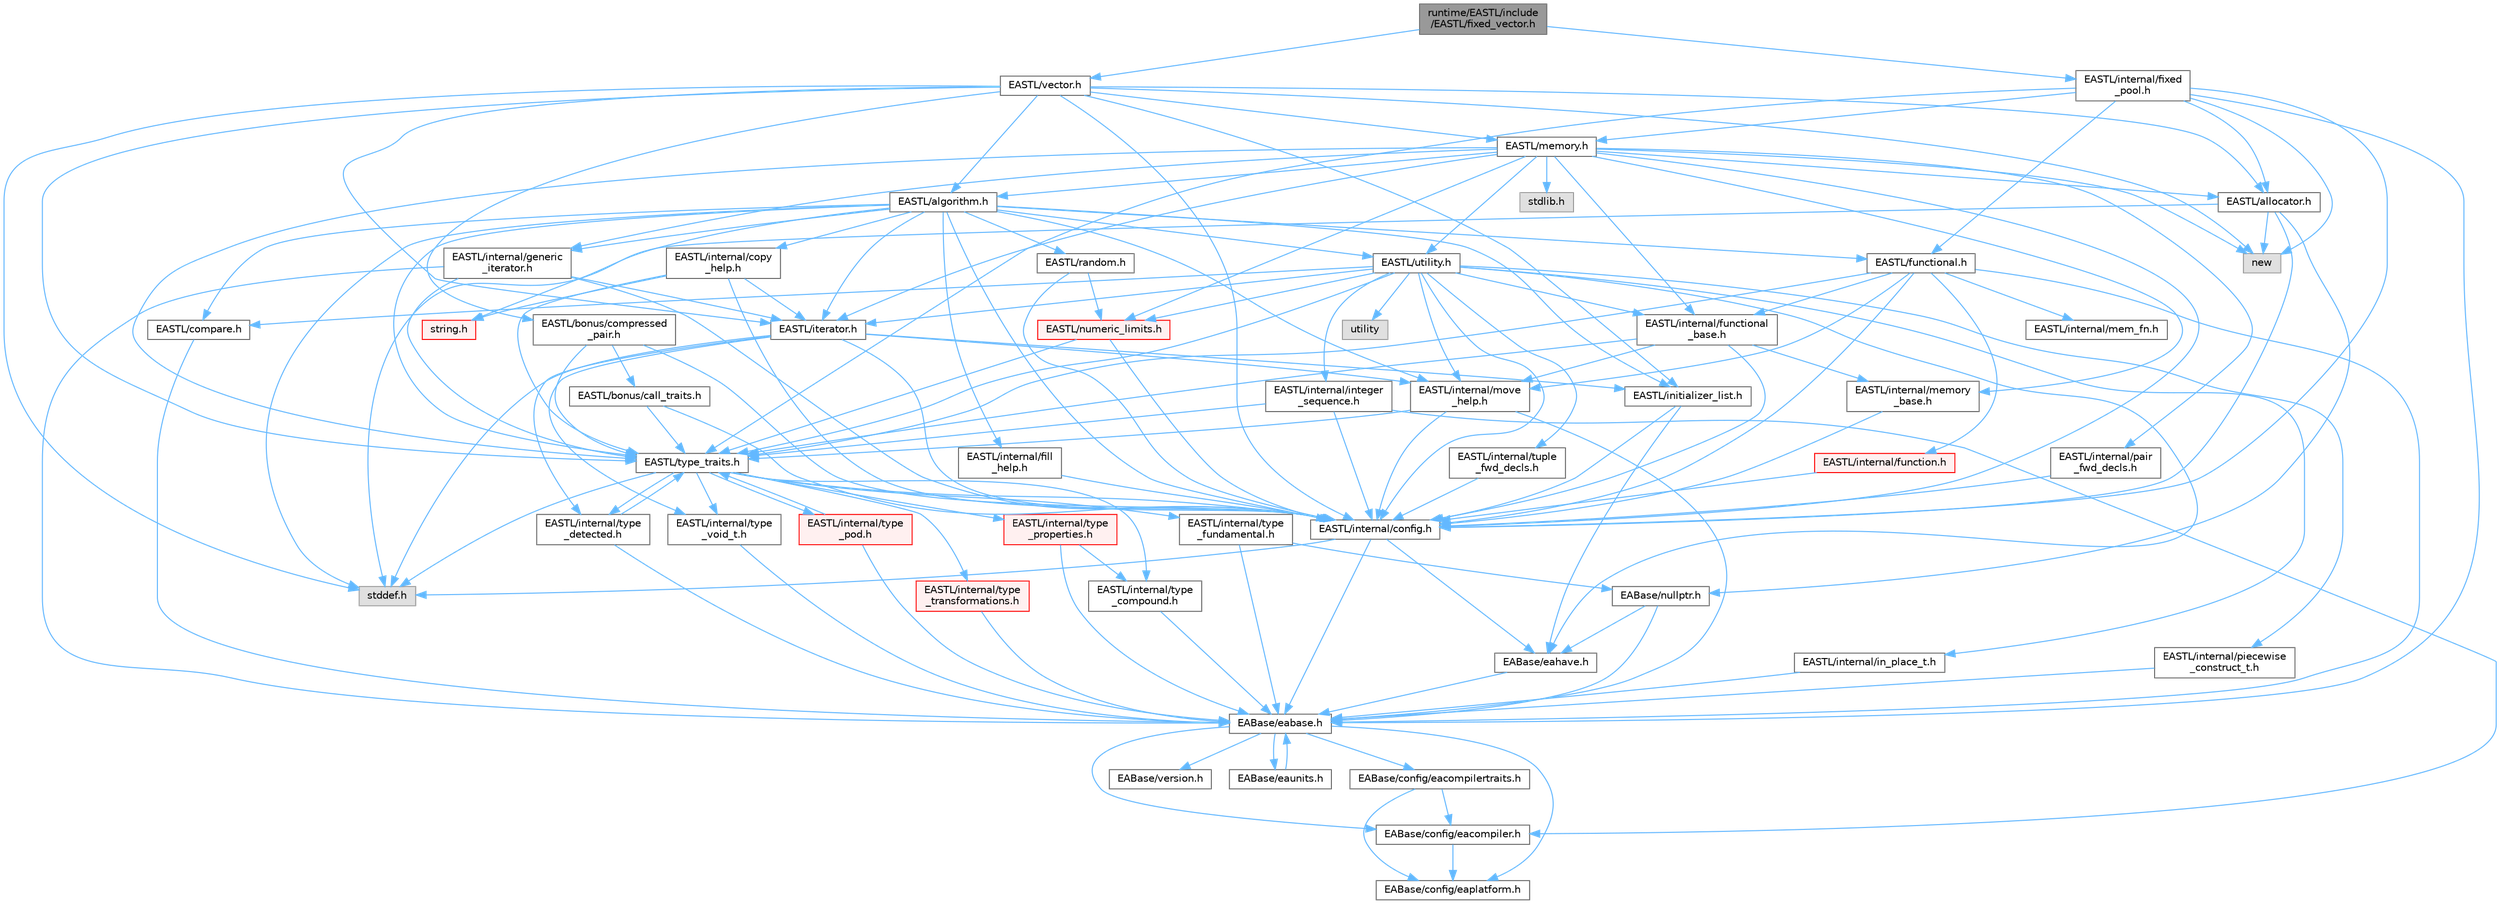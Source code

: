 digraph "runtime/EASTL/include/EASTL/fixed_vector.h"
{
 // LATEX_PDF_SIZE
  bgcolor="transparent";
  edge [fontname=Helvetica,fontsize=10,labelfontname=Helvetica,labelfontsize=10];
  node [fontname=Helvetica,fontsize=10,shape=box,height=0.2,width=0.4];
  Node1 [id="Node000001",label="runtime/EASTL/include\l/EASTL/fixed_vector.h",height=0.2,width=0.4,color="gray40", fillcolor="grey60", style="filled", fontcolor="black",tooltip=" "];
  Node1 -> Node2 [id="edge1_Node000001_Node000002",color="steelblue1",style="solid",tooltip=" "];
  Node2 [id="Node000002",label="EASTL/vector.h",height=0.2,width=0.4,color="grey40", fillcolor="white", style="filled",URL="$_e_a_s_t_l_2include_2_e_a_s_t_l_2vector_8h.html",tooltip=" "];
  Node2 -> Node3 [id="edge2_Node000002_Node000003",color="steelblue1",style="solid",tooltip=" "];
  Node3 [id="Node000003",label="EASTL/algorithm.h",height=0.2,width=0.4,color="grey40", fillcolor="white", style="filled",URL="$_e_a_s_t_l_2include_2_e_a_s_t_l_2algorithm_8h.html",tooltip=" "];
  Node3 -> Node4 [id="edge3_Node000003_Node000004",color="steelblue1",style="solid",tooltip=" "];
  Node4 [id="Node000004",label="EASTL/internal/config.h",height=0.2,width=0.4,color="grey40", fillcolor="white", style="filled",URL="$config_8h.html",tooltip=" "];
  Node4 -> Node5 [id="edge4_Node000004_Node000005",color="steelblue1",style="solid",tooltip=" "];
  Node5 [id="Node000005",label="EABase/eabase.h",height=0.2,width=0.4,color="grey40", fillcolor="white", style="filled",URL="$eabase_8h.html",tooltip=" "];
  Node5 -> Node6 [id="edge5_Node000005_Node000006",color="steelblue1",style="solid",tooltip=" "];
  Node6 [id="Node000006",label="EABase/config/eacompiler.h",height=0.2,width=0.4,color="grey40", fillcolor="white", style="filled",URL="$eacompiler_8h.html",tooltip=" "];
  Node6 -> Node7 [id="edge6_Node000006_Node000007",color="steelblue1",style="solid",tooltip=" "];
  Node7 [id="Node000007",label="EABase/config/eaplatform.h",height=0.2,width=0.4,color="grey40", fillcolor="white", style="filled",URL="$eaplatform_8h.html",tooltip=" "];
  Node5 -> Node8 [id="edge7_Node000005_Node000008",color="steelblue1",style="solid",tooltip=" "];
  Node8 [id="Node000008",label="EABase/config/eacompilertraits.h",height=0.2,width=0.4,color="grey40", fillcolor="white", style="filled",URL="$eacompilertraits_8h.html",tooltip=" "];
  Node8 -> Node7 [id="edge8_Node000008_Node000007",color="steelblue1",style="solid",tooltip=" "];
  Node8 -> Node6 [id="edge9_Node000008_Node000006",color="steelblue1",style="solid",tooltip=" "];
  Node5 -> Node7 [id="edge10_Node000005_Node000007",color="steelblue1",style="solid",tooltip=" "];
  Node5 -> Node9 [id="edge11_Node000005_Node000009",color="steelblue1",style="solid",tooltip=" "];
  Node9 [id="Node000009",label="EABase/version.h",height=0.2,width=0.4,color="grey40", fillcolor="white", style="filled",URL="$_e_a_s_t_l_2packages_2_e_a_base_2include_2_common_2_e_a_base_2version_8h.html",tooltip=" "];
  Node5 -> Node10 [id="edge12_Node000005_Node000010",color="steelblue1",style="solid",tooltip=" "];
  Node10 [id="Node000010",label="EABase/eaunits.h",height=0.2,width=0.4,color="grey40", fillcolor="white", style="filled",URL="$eaunits_8h.html",tooltip=" "];
  Node10 -> Node5 [id="edge13_Node000010_Node000005",color="steelblue1",style="solid",tooltip=" "];
  Node4 -> Node11 [id="edge14_Node000004_Node000011",color="steelblue1",style="solid",tooltip=" "];
  Node11 [id="Node000011",label="EABase/eahave.h",height=0.2,width=0.4,color="grey40", fillcolor="white", style="filled",URL="$eahave_8h.html",tooltip=" "];
  Node11 -> Node5 [id="edge15_Node000011_Node000005",color="steelblue1",style="solid",tooltip=" "];
  Node4 -> Node12 [id="edge16_Node000004_Node000012",color="steelblue1",style="solid",tooltip=" "];
  Node12 [id="Node000012",label="stddef.h",height=0.2,width=0.4,color="grey60", fillcolor="#E0E0E0", style="filled",tooltip=" "];
  Node3 -> Node13 [id="edge17_Node000003_Node000013",color="steelblue1",style="solid",tooltip=" "];
  Node13 [id="Node000013",label="EASTL/type_traits.h",height=0.2,width=0.4,color="grey40", fillcolor="white", style="filled",URL="$_e_a_s_t_l_2include_2_e_a_s_t_l_2type__traits_8h.html",tooltip=" "];
  Node13 -> Node4 [id="edge18_Node000013_Node000004",color="steelblue1",style="solid",tooltip=" "];
  Node13 -> Node12 [id="edge19_Node000013_Node000012",color="steelblue1",style="solid",tooltip=" "];
  Node13 -> Node14 [id="edge20_Node000013_Node000014",color="steelblue1",style="solid",tooltip=" "];
  Node14 [id="Node000014",label="EASTL/internal/type\l_fundamental.h",height=0.2,width=0.4,color="grey40", fillcolor="white", style="filled",URL="$type__fundamental_8h.html",tooltip=" "];
  Node14 -> Node5 [id="edge21_Node000014_Node000005",color="steelblue1",style="solid",tooltip=" "];
  Node14 -> Node15 [id="edge22_Node000014_Node000015",color="steelblue1",style="solid",tooltip=" "];
  Node15 [id="Node000015",label="EABase/nullptr.h",height=0.2,width=0.4,color="grey40", fillcolor="white", style="filled",URL="$nullptr_8h.html",tooltip=" "];
  Node15 -> Node5 [id="edge23_Node000015_Node000005",color="steelblue1",style="solid",tooltip=" "];
  Node15 -> Node11 [id="edge24_Node000015_Node000011",color="steelblue1",style="solid",tooltip=" "];
  Node13 -> Node16 [id="edge25_Node000013_Node000016",color="steelblue1",style="solid",tooltip=" "];
  Node16 [id="Node000016",label="EASTL/internal/type\l_transformations.h",height=0.2,width=0.4,color="red", fillcolor="#FFF0F0", style="filled",URL="$type__transformations_8h.html",tooltip=" "];
  Node16 -> Node5 [id="edge26_Node000016_Node000005",color="steelblue1",style="solid",tooltip=" "];
  Node13 -> Node18 [id="edge27_Node000013_Node000018",color="steelblue1",style="solid",tooltip=" "];
  Node18 [id="Node000018",label="EASTL/internal/type\l_void_t.h",height=0.2,width=0.4,color="grey40", fillcolor="white", style="filled",URL="$type__void__t_8h.html",tooltip=" "];
  Node18 -> Node5 [id="edge28_Node000018_Node000005",color="steelblue1",style="solid",tooltip=" "];
  Node13 -> Node19 [id="edge29_Node000013_Node000019",color="steelblue1",style="solid",tooltip=" "];
  Node19 [id="Node000019",label="EASTL/internal/type\l_properties.h",height=0.2,width=0.4,color="red", fillcolor="#FFF0F0", style="filled",URL="$type__properties_8h.html",tooltip=" "];
  Node19 -> Node5 [id="edge30_Node000019_Node000005",color="steelblue1",style="solid",tooltip=" "];
  Node19 -> Node20 [id="edge31_Node000019_Node000020",color="steelblue1",style="solid",tooltip=" "];
  Node20 [id="Node000020",label="EASTL/internal/type\l_compound.h",height=0.2,width=0.4,color="grey40", fillcolor="white", style="filled",URL="$type__compound_8h.html",tooltip=" "];
  Node20 -> Node5 [id="edge32_Node000020_Node000005",color="steelblue1",style="solid",tooltip=" "];
  Node13 -> Node20 [id="edge33_Node000013_Node000020",color="steelblue1",style="solid",tooltip=" "];
  Node13 -> Node21 [id="edge34_Node000013_Node000021",color="steelblue1",style="solid",tooltip=" "];
  Node21 [id="Node000021",label="EASTL/internal/type\l_pod.h",height=0.2,width=0.4,color="red", fillcolor="#FFF0F0", style="filled",URL="$type__pod_8h.html",tooltip=" "];
  Node21 -> Node5 [id="edge35_Node000021_Node000005",color="steelblue1",style="solid",tooltip=" "];
  Node21 -> Node13 [id="edge36_Node000021_Node000013",color="steelblue1",style="solid",tooltip=" "];
  Node13 -> Node22 [id="edge37_Node000013_Node000022",color="steelblue1",style="solid",tooltip=" "];
  Node22 [id="Node000022",label="EASTL/internal/type\l_detected.h",height=0.2,width=0.4,color="grey40", fillcolor="white", style="filled",URL="$type__detected_8h.html",tooltip=" "];
  Node22 -> Node5 [id="edge38_Node000022_Node000005",color="steelblue1",style="solid",tooltip=" "];
  Node22 -> Node13 [id="edge39_Node000022_Node000013",color="steelblue1",style="solid",tooltip=" "];
  Node3 -> Node23 [id="edge40_Node000003_Node000023",color="steelblue1",style="solid",tooltip=" "];
  Node23 [id="Node000023",label="EASTL/internal/move\l_help.h",height=0.2,width=0.4,color="grey40", fillcolor="white", style="filled",URL="$move__help_8h.html",tooltip=" "];
  Node23 -> Node5 [id="edge41_Node000023_Node000005",color="steelblue1",style="solid",tooltip=" "];
  Node23 -> Node4 [id="edge42_Node000023_Node000004",color="steelblue1",style="solid",tooltip=" "];
  Node23 -> Node13 [id="edge43_Node000023_Node000013",color="steelblue1",style="solid",tooltip=" "];
  Node3 -> Node24 [id="edge44_Node000003_Node000024",color="steelblue1",style="solid",tooltip=" "];
  Node24 [id="Node000024",label="EASTL/internal/copy\l_help.h",height=0.2,width=0.4,color="grey40", fillcolor="white", style="filled",URL="$copy__help_8h.html",tooltip=" "];
  Node24 -> Node4 [id="edge45_Node000024_Node000004",color="steelblue1",style="solid",tooltip=" "];
  Node24 -> Node13 [id="edge46_Node000024_Node000013",color="steelblue1",style="solid",tooltip=" "];
  Node24 -> Node25 [id="edge47_Node000024_Node000025",color="steelblue1",style="solid",tooltip=" "];
  Node25 [id="Node000025",label="EASTL/iterator.h",height=0.2,width=0.4,color="grey40", fillcolor="white", style="filled",URL="$_e_a_s_t_l_2include_2_e_a_s_t_l_2iterator_8h.html",tooltip=" "];
  Node25 -> Node4 [id="edge48_Node000025_Node000004",color="steelblue1",style="solid",tooltip=" "];
  Node25 -> Node23 [id="edge49_Node000025_Node000023",color="steelblue1",style="solid",tooltip=" "];
  Node25 -> Node22 [id="edge50_Node000025_Node000022",color="steelblue1",style="solid",tooltip=" "];
  Node25 -> Node18 [id="edge51_Node000025_Node000018",color="steelblue1",style="solid",tooltip=" "];
  Node25 -> Node26 [id="edge52_Node000025_Node000026",color="steelblue1",style="solid",tooltip=" "];
  Node26 [id="Node000026",label="EASTL/initializer_list.h",height=0.2,width=0.4,color="grey40", fillcolor="white", style="filled",URL="$initializer__list_8h.html",tooltip=" "];
  Node26 -> Node4 [id="edge53_Node000026_Node000004",color="steelblue1",style="solid",tooltip=" "];
  Node26 -> Node11 [id="edge54_Node000026_Node000011",color="steelblue1",style="solid",tooltip=" "];
  Node25 -> Node12 [id="edge55_Node000025_Node000012",color="steelblue1",style="solid",tooltip=" "];
  Node24 -> Node27 [id="edge56_Node000024_Node000027",color="steelblue1",style="solid",tooltip=" "];
  Node27 [id="Node000027",label="string.h",height=0.2,width=0.4,color="red", fillcolor="#FFF0F0", style="filled",URL="$string_8h.html",tooltip=" "];
  Node3 -> Node150 [id="edge57_Node000003_Node000150",color="steelblue1",style="solid",tooltip=" "];
  Node150 [id="Node000150",label="EASTL/internal/fill\l_help.h",height=0.2,width=0.4,color="grey40", fillcolor="white", style="filled",URL="$fill__help_8h.html",tooltip=" "];
  Node150 -> Node4 [id="edge58_Node000150_Node000004",color="steelblue1",style="solid",tooltip=" "];
  Node3 -> Node26 [id="edge59_Node000003_Node000026",color="steelblue1",style="solid",tooltip=" "];
  Node3 -> Node25 [id="edge60_Node000003_Node000025",color="steelblue1",style="solid",tooltip=" "];
  Node3 -> Node60 [id="edge61_Node000003_Node000060",color="steelblue1",style="solid",tooltip=" "];
  Node60 [id="Node000060",label="EASTL/functional.h",height=0.2,width=0.4,color="grey40", fillcolor="white", style="filled",URL="$_e_a_s_t_l_2include_2_e_a_s_t_l_2functional_8h.html",tooltip=" "];
  Node60 -> Node5 [id="edge62_Node000060_Node000005",color="steelblue1",style="solid",tooltip=" "];
  Node60 -> Node4 [id="edge63_Node000060_Node000004",color="steelblue1",style="solid",tooltip=" "];
  Node60 -> Node23 [id="edge64_Node000060_Node000023",color="steelblue1",style="solid",tooltip=" "];
  Node60 -> Node13 [id="edge65_Node000060_Node000013",color="steelblue1",style="solid",tooltip=" "];
  Node60 -> Node41 [id="edge66_Node000060_Node000041",color="steelblue1",style="solid",tooltip=" "];
  Node41 [id="Node000041",label="EASTL/internal/functional\l_base.h",height=0.2,width=0.4,color="grey40", fillcolor="white", style="filled",URL="$functional__base_8h.html",tooltip=" "];
  Node41 -> Node4 [id="edge67_Node000041_Node000004",color="steelblue1",style="solid",tooltip=" "];
  Node41 -> Node37 [id="edge68_Node000041_Node000037",color="steelblue1",style="solid",tooltip=" "];
  Node37 [id="Node000037",label="EASTL/internal/memory\l_base.h",height=0.2,width=0.4,color="grey40", fillcolor="white", style="filled",URL="$memory__base_8h.html",tooltip=" "];
  Node37 -> Node4 [id="edge69_Node000037_Node000004",color="steelblue1",style="solid",tooltip=" "];
  Node41 -> Node23 [id="edge70_Node000041_Node000023",color="steelblue1",style="solid",tooltip=" "];
  Node41 -> Node13 [id="edge71_Node000041_Node000013",color="steelblue1",style="solid",tooltip=" "];
  Node60 -> Node61 [id="edge72_Node000060_Node000061",color="steelblue1",style="solid",tooltip=" "];
  Node61 [id="Node000061",label="EASTL/internal/mem_fn.h",height=0.2,width=0.4,color="grey40", fillcolor="white", style="filled",URL="$mem__fn_8h.html",tooltip=" "];
  Node60 -> Node62 [id="edge73_Node000060_Node000062",color="steelblue1",style="solid",tooltip=" "];
  Node62 [id="Node000062",label="EASTL/internal/function.h",height=0.2,width=0.4,color="red", fillcolor="#FFF0F0", style="filled",URL="$_e_a_s_t_l_2include_2_e_a_s_t_l_2internal_2function_8h.html",tooltip=" "];
  Node62 -> Node4 [id="edge74_Node000062_Node000004",color="steelblue1",style="solid",tooltip=" "];
  Node3 -> Node44 [id="edge75_Node000003_Node000044",color="steelblue1",style="solid",tooltip=" "];
  Node44 [id="Node000044",label="EASTL/utility.h",height=0.2,width=0.4,color="grey40", fillcolor="white", style="filled",URL="$_e_a_s_t_l_2include_2_e_a_s_t_l_2utility_8h.html",tooltip=" "];
  Node44 -> Node4 [id="edge76_Node000044_Node000004",color="steelblue1",style="solid",tooltip=" "];
  Node44 -> Node13 [id="edge77_Node000044_Node000013",color="steelblue1",style="solid",tooltip=" "];
  Node44 -> Node25 [id="edge78_Node000044_Node000025",color="steelblue1",style="solid",tooltip=" "];
  Node44 -> Node45 [id="edge79_Node000044_Node000045",color="steelblue1",style="solid",tooltip=" "];
  Node45 [id="Node000045",label="EASTL/numeric_limits.h",height=0.2,width=0.4,color="red", fillcolor="#FFF0F0", style="filled",URL="$numeric__limits_8h.html",tooltip=" "];
  Node45 -> Node4 [id="edge80_Node000045_Node000004",color="steelblue1",style="solid",tooltip=" "];
  Node45 -> Node13 [id="edge81_Node000045_Node000013",color="steelblue1",style="solid",tooltip=" "];
  Node44 -> Node47 [id="edge82_Node000044_Node000047",color="steelblue1",style="solid",tooltip=" "];
  Node47 [id="Node000047",label="EASTL/compare.h",height=0.2,width=0.4,color="grey40", fillcolor="white", style="filled",URL="$compare_8h.html",tooltip=" "];
  Node47 -> Node5 [id="edge83_Node000047_Node000005",color="steelblue1",style="solid",tooltip=" "];
  Node44 -> Node41 [id="edge84_Node000044_Node000041",color="steelblue1",style="solid",tooltip=" "];
  Node44 -> Node23 [id="edge85_Node000044_Node000023",color="steelblue1",style="solid",tooltip=" "];
  Node44 -> Node11 [id="edge86_Node000044_Node000011",color="steelblue1",style="solid",tooltip=" "];
  Node44 -> Node48 [id="edge87_Node000044_Node000048",color="steelblue1",style="solid",tooltip=" "];
  Node48 [id="Node000048",label="EASTL/internal/integer\l_sequence.h",height=0.2,width=0.4,color="grey40", fillcolor="white", style="filled",URL="$integer__sequence_8h.html",tooltip=" "];
  Node48 -> Node6 [id="edge88_Node000048_Node000006",color="steelblue1",style="solid",tooltip=" "];
  Node48 -> Node4 [id="edge89_Node000048_Node000004",color="steelblue1",style="solid",tooltip=" "];
  Node48 -> Node13 [id="edge90_Node000048_Node000013",color="steelblue1",style="solid",tooltip=" "];
  Node44 -> Node49 [id="edge91_Node000044_Node000049",color="steelblue1",style="solid",tooltip=" "];
  Node49 [id="Node000049",label="EASTL/internal/tuple\l_fwd_decls.h",height=0.2,width=0.4,color="grey40", fillcolor="white", style="filled",URL="$tuple__fwd__decls_8h.html",tooltip=" "];
  Node49 -> Node4 [id="edge92_Node000049_Node000004",color="steelblue1",style="solid",tooltip=" "];
  Node44 -> Node50 [id="edge93_Node000044_Node000050",color="steelblue1",style="solid",tooltip=" "];
  Node50 [id="Node000050",label="EASTL/internal/in_place_t.h",height=0.2,width=0.4,color="grey40", fillcolor="white", style="filled",URL="$in__place__t_8h.html",tooltip=" "];
  Node50 -> Node5 [id="edge94_Node000050_Node000005",color="steelblue1",style="solid",tooltip=" "];
  Node44 -> Node51 [id="edge95_Node000044_Node000051",color="steelblue1",style="solid",tooltip=" "];
  Node51 [id="Node000051",label="EASTL/internal/piecewise\l_construct_t.h",height=0.2,width=0.4,color="grey40", fillcolor="white", style="filled",URL="$piecewise__construct__t_8h.html",tooltip=" "];
  Node51 -> Node5 [id="edge96_Node000051_Node000005",color="steelblue1",style="solid",tooltip=" "];
  Node44 -> Node52 [id="edge97_Node000044_Node000052",color="steelblue1",style="solid",tooltip=" "];
  Node52 [id="Node000052",label="utility",height=0.2,width=0.4,color="grey60", fillcolor="#E0E0E0", style="filled",tooltip=" "];
  Node3 -> Node39 [id="edge98_Node000003_Node000039",color="steelblue1",style="solid",tooltip=" "];
  Node39 [id="Node000039",label="EASTL/internal/generic\l_iterator.h",height=0.2,width=0.4,color="grey40", fillcolor="white", style="filled",URL="$generic__iterator_8h.html",tooltip=" "];
  Node39 -> Node5 [id="edge99_Node000039_Node000005",color="steelblue1",style="solid",tooltip=" "];
  Node39 -> Node4 [id="edge100_Node000039_Node000004",color="steelblue1",style="solid",tooltip=" "];
  Node39 -> Node25 [id="edge101_Node000039_Node000025",color="steelblue1",style="solid",tooltip=" "];
  Node39 -> Node13 [id="edge102_Node000039_Node000013",color="steelblue1",style="solid",tooltip=" "];
  Node3 -> Node151 [id="edge103_Node000003_Node000151",color="steelblue1",style="solid",tooltip=" "];
  Node151 [id="Node000151",label="EASTL/random.h",height=0.2,width=0.4,color="grey40", fillcolor="white", style="filled",URL="$random_8h.html",tooltip=" "];
  Node151 -> Node4 [id="edge104_Node000151_Node000004",color="steelblue1",style="solid",tooltip=" "];
  Node151 -> Node45 [id="edge105_Node000151_Node000045",color="steelblue1",style="solid",tooltip=" "];
  Node3 -> Node47 [id="edge106_Node000003_Node000047",color="steelblue1",style="solid",tooltip=" "];
  Node3 -> Node12 [id="edge107_Node000003_Node000012",color="steelblue1",style="solid",tooltip=" "];
  Node3 -> Node27 [id="edge108_Node000003_Node000027",color="steelblue1",style="solid",tooltip=" "];
  Node2 -> Node42 [id="edge109_Node000002_Node000042",color="steelblue1",style="solid",tooltip=" "];
  Node42 [id="Node000042",label="EASTL/allocator.h",height=0.2,width=0.4,color="grey40", fillcolor="white", style="filled",URL="$allocator_8h.html",tooltip=" "];
  Node42 -> Node4 [id="edge110_Node000042_Node000004",color="steelblue1",style="solid",tooltip=" "];
  Node42 -> Node15 [id="edge111_Node000042_Node000015",color="steelblue1",style="solid",tooltip=" "];
  Node42 -> Node12 [id="edge112_Node000042_Node000012",color="steelblue1",style="solid",tooltip=" "];
  Node42 -> Node43 [id="edge113_Node000042_Node000043",color="steelblue1",style="solid",tooltip=" "];
  Node43 [id="Node000043",label="new",height=0.2,width=0.4,color="grey60", fillcolor="#E0E0E0", style="filled",tooltip=" "];
  Node2 -> Node58 [id="edge114_Node000002_Node000058",color="steelblue1",style="solid",tooltip=" "];
  Node58 [id="Node000058",label="EASTL/bonus/compressed\l_pair.h",height=0.2,width=0.4,color="grey40", fillcolor="white", style="filled",URL="$compressed__pair_8h.html",tooltip=" "];
  Node58 -> Node4 [id="edge115_Node000058_Node000004",color="steelblue1",style="solid",tooltip=" "];
  Node58 -> Node13 [id="edge116_Node000058_Node000013",color="steelblue1",style="solid",tooltip=" "];
  Node58 -> Node59 [id="edge117_Node000058_Node000059",color="steelblue1",style="solid",tooltip=" "];
  Node59 [id="Node000059",label="EASTL/bonus/call_traits.h",height=0.2,width=0.4,color="grey40", fillcolor="white", style="filled",URL="$call__traits_8h.html",tooltip=" "];
  Node59 -> Node4 [id="edge118_Node000059_Node000004",color="steelblue1",style="solid",tooltip=" "];
  Node59 -> Node13 [id="edge119_Node000059_Node000013",color="steelblue1",style="solid",tooltip=" "];
  Node2 -> Node26 [id="edge120_Node000002_Node000026",color="steelblue1",style="solid",tooltip=" "];
  Node2 -> Node4 [id="edge121_Node000002_Node000004",color="steelblue1",style="solid",tooltip=" "];
  Node2 -> Node25 [id="edge122_Node000002_Node000025",color="steelblue1",style="solid",tooltip=" "];
  Node2 -> Node38 [id="edge123_Node000002_Node000038",color="steelblue1",style="solid",tooltip=" "];
  Node38 [id="Node000038",label="EASTL/memory.h",height=0.2,width=0.4,color="grey40", fillcolor="white", style="filled",URL="$_e_a_s_t_l_2include_2_e_a_s_t_l_2memory_8h.html",tooltip=" "];
  Node38 -> Node4 [id="edge124_Node000038_Node000004",color="steelblue1",style="solid",tooltip=" "];
  Node38 -> Node37 [id="edge125_Node000038_Node000037",color="steelblue1",style="solid",tooltip=" "];
  Node38 -> Node39 [id="edge126_Node000038_Node000039",color="steelblue1",style="solid",tooltip=" "];
  Node38 -> Node40 [id="edge127_Node000038_Node000040",color="steelblue1",style="solid",tooltip=" "];
  Node40 [id="Node000040",label="EASTL/internal/pair\l_fwd_decls.h",height=0.2,width=0.4,color="grey40", fillcolor="white", style="filled",URL="$pair__fwd__decls_8h.html",tooltip=" "];
  Node40 -> Node4 [id="edge128_Node000040_Node000004",color="steelblue1",style="solid",tooltip=" "];
  Node38 -> Node41 [id="edge129_Node000038_Node000041",color="steelblue1",style="solid",tooltip=" "];
  Node38 -> Node3 [id="edge130_Node000038_Node000003",color="steelblue1",style="solid",tooltip=" "];
  Node38 -> Node13 [id="edge131_Node000038_Node000013",color="steelblue1",style="solid",tooltip=" "];
  Node38 -> Node42 [id="edge132_Node000038_Node000042",color="steelblue1",style="solid",tooltip=" "];
  Node38 -> Node25 [id="edge133_Node000038_Node000025",color="steelblue1",style="solid",tooltip=" "];
  Node38 -> Node44 [id="edge134_Node000038_Node000044",color="steelblue1",style="solid",tooltip=" "];
  Node38 -> Node45 [id="edge135_Node000038_Node000045",color="steelblue1",style="solid",tooltip=" "];
  Node38 -> Node53 [id="edge136_Node000038_Node000053",color="steelblue1",style="solid",tooltip=" "];
  Node53 [id="Node000053",label="stdlib.h",height=0.2,width=0.4,color="grey60", fillcolor="#E0E0E0", style="filled",tooltip=" "];
  Node38 -> Node43 [id="edge137_Node000038_Node000043",color="steelblue1",style="solid",tooltip=" "];
  Node2 -> Node13 [id="edge138_Node000002_Node000013",color="steelblue1",style="solid",tooltip=" "];
  Node2 -> Node12 [id="edge139_Node000002_Node000012",color="steelblue1",style="solid",tooltip=" "];
  Node2 -> Node43 [id="edge140_Node000002_Node000043",color="steelblue1",style="solid",tooltip=" "];
  Node1 -> Node152 [id="edge141_Node000001_Node000152",color="steelblue1",style="solid",tooltip=" "];
  Node152 [id="Node000152",label="EASTL/internal/fixed\l_pool.h",height=0.2,width=0.4,color="grey40", fillcolor="white", style="filled",URL="$fixed__pool_8h.html",tooltip=" "];
  Node152 -> Node5 [id="edge142_Node000152_Node000005",color="steelblue1",style="solid",tooltip=" "];
  Node152 -> Node4 [id="edge143_Node000152_Node000004",color="steelblue1",style="solid",tooltip=" "];
  Node152 -> Node60 [id="edge144_Node000152_Node000060",color="steelblue1",style="solid",tooltip=" "];
  Node152 -> Node38 [id="edge145_Node000152_Node000038",color="steelblue1",style="solid",tooltip=" "];
  Node152 -> Node42 [id="edge146_Node000152_Node000042",color="steelblue1",style="solid",tooltip=" "];
  Node152 -> Node13 [id="edge147_Node000152_Node000013",color="steelblue1",style="solid",tooltip=" "];
  Node152 -> Node43 [id="edge148_Node000152_Node000043",color="steelblue1",style="solid",tooltip=" "];
}
